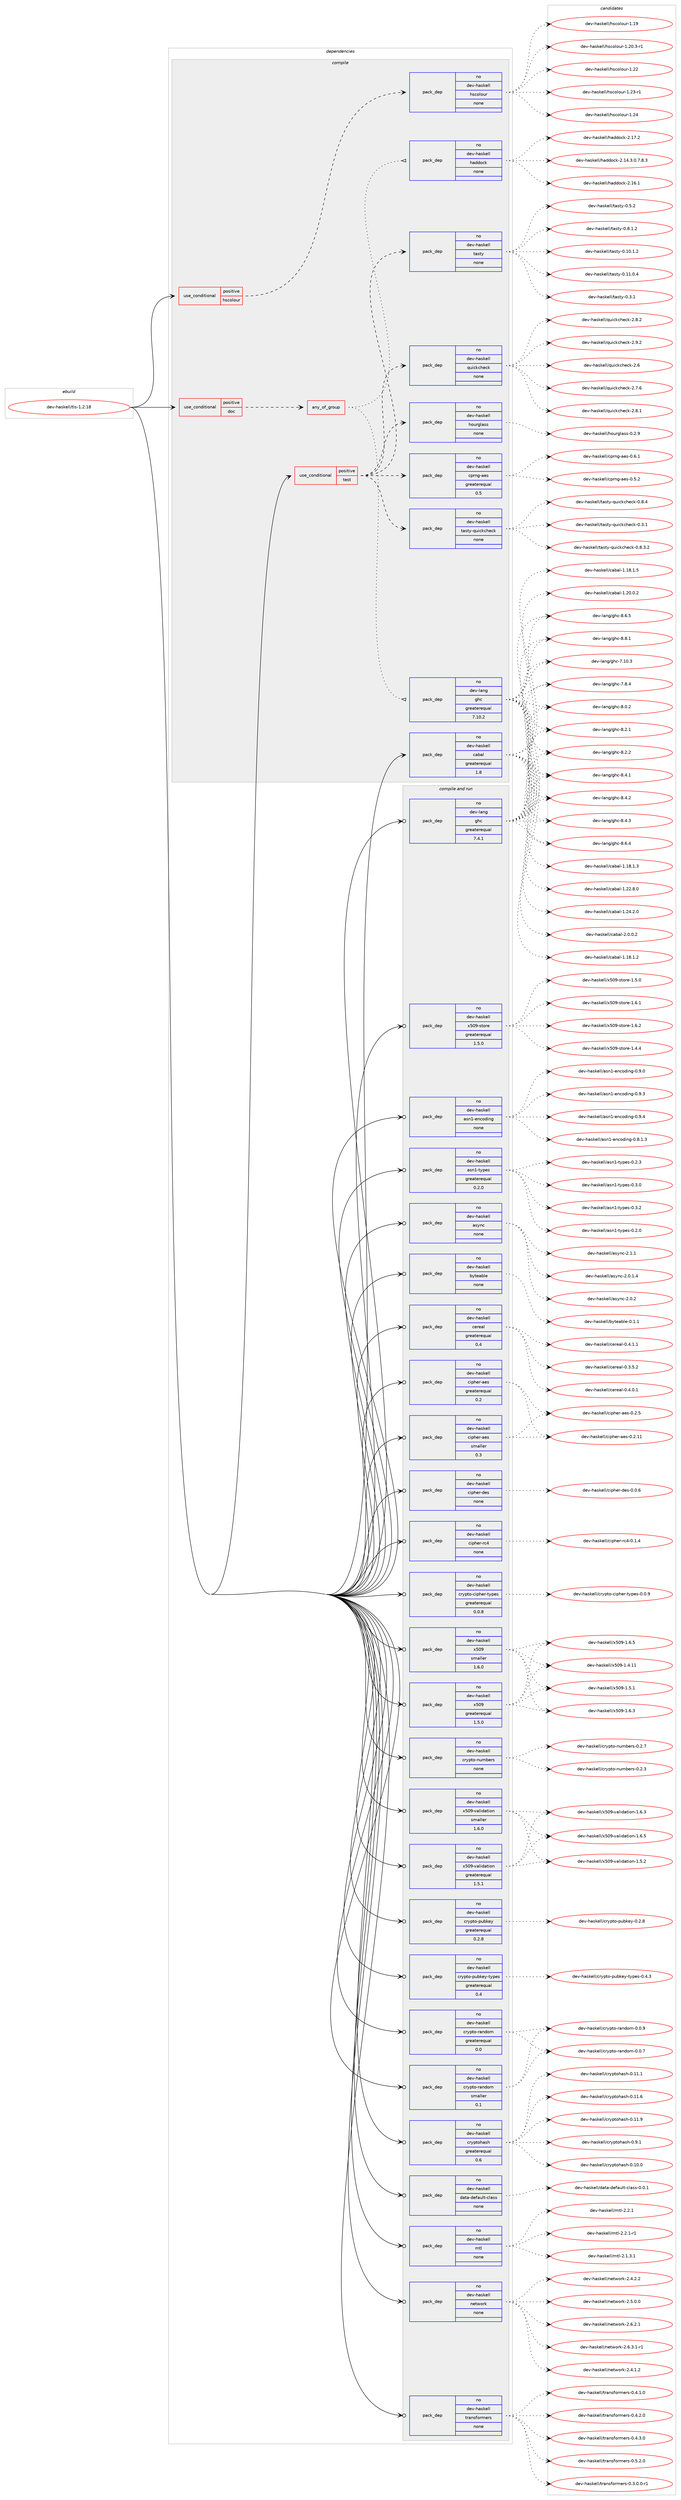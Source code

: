 digraph prolog {

# *************
# Graph options
# *************

newrank=true;
concentrate=true;
compound=true;
graph [rankdir=LR,fontname=Helvetica,fontsize=10,ranksep=1.5];#, ranksep=2.5, nodesep=0.2];
edge  [arrowhead=vee];
node  [fontname=Helvetica,fontsize=10];

# **********
# The ebuild
# **********

subgraph cluster_leftcol {
color=gray;
rank=same;
label=<<i>ebuild</i>>;
id [label="dev-haskell/tls-1.2.18", color=red, width=4, href="../dev-haskell/tls-1.2.18.svg"];
}

# ****************
# The dependencies
# ****************

subgraph cluster_midcol {
color=gray;
label=<<i>dependencies</i>>;
subgraph cluster_compile {
fillcolor="#eeeeee";
style=filled;
label=<<i>compile</i>>;
subgraph cond127950 {
dependency546190 [label=<<TABLE BORDER="0" CELLBORDER="1" CELLSPACING="0" CELLPADDING="4"><TR><TD ROWSPAN="3" CELLPADDING="10">use_conditional</TD></TR><TR><TD>positive</TD></TR><TR><TD>doc</TD></TR></TABLE>>, shape=none, color=red];
subgraph any10625 {
dependency546191 [label=<<TABLE BORDER="0" CELLBORDER="1" CELLSPACING="0" CELLPADDING="4"><TR><TD CELLPADDING="10">any_of_group</TD></TR></TABLE>>, shape=none, color=red];subgraph pack407258 {
dependency546192 [label=<<TABLE BORDER="0" CELLBORDER="1" CELLSPACING="0" CELLPADDING="4" WIDTH="220"><TR><TD ROWSPAN="6" CELLPADDING="30">pack_dep</TD></TR><TR><TD WIDTH="110">no</TD></TR><TR><TD>dev-haskell</TD></TR><TR><TD>haddock</TD></TR><TR><TD>none</TD></TR><TR><TD></TD></TR></TABLE>>, shape=none, color=blue];
}
dependency546191:e -> dependency546192:w [weight=20,style="dotted",arrowhead="oinv"];
subgraph pack407259 {
dependency546193 [label=<<TABLE BORDER="0" CELLBORDER="1" CELLSPACING="0" CELLPADDING="4" WIDTH="220"><TR><TD ROWSPAN="6" CELLPADDING="30">pack_dep</TD></TR><TR><TD WIDTH="110">no</TD></TR><TR><TD>dev-lang</TD></TR><TR><TD>ghc</TD></TR><TR><TD>greaterequal</TD></TR><TR><TD>7.10.2</TD></TR></TABLE>>, shape=none, color=blue];
}
dependency546191:e -> dependency546193:w [weight=20,style="dotted",arrowhead="oinv"];
}
dependency546190:e -> dependency546191:w [weight=20,style="dashed",arrowhead="vee"];
}
id:e -> dependency546190:w [weight=20,style="solid",arrowhead="vee"];
subgraph cond127951 {
dependency546194 [label=<<TABLE BORDER="0" CELLBORDER="1" CELLSPACING="0" CELLPADDING="4"><TR><TD ROWSPAN="3" CELLPADDING="10">use_conditional</TD></TR><TR><TD>positive</TD></TR><TR><TD>hscolour</TD></TR></TABLE>>, shape=none, color=red];
subgraph pack407260 {
dependency546195 [label=<<TABLE BORDER="0" CELLBORDER="1" CELLSPACING="0" CELLPADDING="4" WIDTH="220"><TR><TD ROWSPAN="6" CELLPADDING="30">pack_dep</TD></TR><TR><TD WIDTH="110">no</TD></TR><TR><TD>dev-haskell</TD></TR><TR><TD>hscolour</TD></TR><TR><TD>none</TD></TR><TR><TD></TD></TR></TABLE>>, shape=none, color=blue];
}
dependency546194:e -> dependency546195:w [weight=20,style="dashed",arrowhead="vee"];
}
id:e -> dependency546194:w [weight=20,style="solid",arrowhead="vee"];
subgraph cond127952 {
dependency546196 [label=<<TABLE BORDER="0" CELLBORDER="1" CELLSPACING="0" CELLPADDING="4"><TR><TD ROWSPAN="3" CELLPADDING="10">use_conditional</TD></TR><TR><TD>positive</TD></TR><TR><TD>test</TD></TR></TABLE>>, shape=none, color=red];
subgraph pack407261 {
dependency546197 [label=<<TABLE BORDER="0" CELLBORDER="1" CELLSPACING="0" CELLPADDING="4" WIDTH="220"><TR><TD ROWSPAN="6" CELLPADDING="30">pack_dep</TD></TR><TR><TD WIDTH="110">no</TD></TR><TR><TD>dev-haskell</TD></TR><TR><TD>cprng-aes</TD></TR><TR><TD>greaterequal</TD></TR><TR><TD>0.5</TD></TR></TABLE>>, shape=none, color=blue];
}
dependency546196:e -> dependency546197:w [weight=20,style="dashed",arrowhead="vee"];
subgraph pack407262 {
dependency546198 [label=<<TABLE BORDER="0" CELLBORDER="1" CELLSPACING="0" CELLPADDING="4" WIDTH="220"><TR><TD ROWSPAN="6" CELLPADDING="30">pack_dep</TD></TR><TR><TD WIDTH="110">no</TD></TR><TR><TD>dev-haskell</TD></TR><TR><TD>hourglass</TD></TR><TR><TD>none</TD></TR><TR><TD></TD></TR></TABLE>>, shape=none, color=blue];
}
dependency546196:e -> dependency546198:w [weight=20,style="dashed",arrowhead="vee"];
subgraph pack407263 {
dependency546199 [label=<<TABLE BORDER="0" CELLBORDER="1" CELLSPACING="0" CELLPADDING="4" WIDTH="220"><TR><TD ROWSPAN="6" CELLPADDING="30">pack_dep</TD></TR><TR><TD WIDTH="110">no</TD></TR><TR><TD>dev-haskell</TD></TR><TR><TD>quickcheck</TD></TR><TR><TD>none</TD></TR><TR><TD></TD></TR></TABLE>>, shape=none, color=blue];
}
dependency546196:e -> dependency546199:w [weight=20,style="dashed",arrowhead="vee"];
subgraph pack407264 {
dependency546200 [label=<<TABLE BORDER="0" CELLBORDER="1" CELLSPACING="0" CELLPADDING="4" WIDTH="220"><TR><TD ROWSPAN="6" CELLPADDING="30">pack_dep</TD></TR><TR><TD WIDTH="110">no</TD></TR><TR><TD>dev-haskell</TD></TR><TR><TD>tasty</TD></TR><TR><TD>none</TD></TR><TR><TD></TD></TR></TABLE>>, shape=none, color=blue];
}
dependency546196:e -> dependency546200:w [weight=20,style="dashed",arrowhead="vee"];
subgraph pack407265 {
dependency546201 [label=<<TABLE BORDER="0" CELLBORDER="1" CELLSPACING="0" CELLPADDING="4" WIDTH="220"><TR><TD ROWSPAN="6" CELLPADDING="30">pack_dep</TD></TR><TR><TD WIDTH="110">no</TD></TR><TR><TD>dev-haskell</TD></TR><TR><TD>tasty-quickcheck</TD></TR><TR><TD>none</TD></TR><TR><TD></TD></TR></TABLE>>, shape=none, color=blue];
}
dependency546196:e -> dependency546201:w [weight=20,style="dashed",arrowhead="vee"];
}
id:e -> dependency546196:w [weight=20,style="solid",arrowhead="vee"];
subgraph pack407266 {
dependency546202 [label=<<TABLE BORDER="0" CELLBORDER="1" CELLSPACING="0" CELLPADDING="4" WIDTH="220"><TR><TD ROWSPAN="6" CELLPADDING="30">pack_dep</TD></TR><TR><TD WIDTH="110">no</TD></TR><TR><TD>dev-haskell</TD></TR><TR><TD>cabal</TD></TR><TR><TD>greaterequal</TD></TR><TR><TD>1.8</TD></TR></TABLE>>, shape=none, color=blue];
}
id:e -> dependency546202:w [weight=20,style="solid",arrowhead="vee"];
}
subgraph cluster_compileandrun {
fillcolor="#eeeeee";
style=filled;
label=<<i>compile and run</i>>;
subgraph pack407267 {
dependency546203 [label=<<TABLE BORDER="0" CELLBORDER="1" CELLSPACING="0" CELLPADDING="4" WIDTH="220"><TR><TD ROWSPAN="6" CELLPADDING="30">pack_dep</TD></TR><TR><TD WIDTH="110">no</TD></TR><TR><TD>dev-haskell</TD></TR><TR><TD>asn1-encoding</TD></TR><TR><TD>none</TD></TR><TR><TD></TD></TR></TABLE>>, shape=none, color=blue];
}
id:e -> dependency546203:w [weight=20,style="solid",arrowhead="odotvee"];
subgraph pack407268 {
dependency546204 [label=<<TABLE BORDER="0" CELLBORDER="1" CELLSPACING="0" CELLPADDING="4" WIDTH="220"><TR><TD ROWSPAN="6" CELLPADDING="30">pack_dep</TD></TR><TR><TD WIDTH="110">no</TD></TR><TR><TD>dev-haskell</TD></TR><TR><TD>asn1-types</TD></TR><TR><TD>greaterequal</TD></TR><TR><TD>0.2.0</TD></TR></TABLE>>, shape=none, color=blue];
}
id:e -> dependency546204:w [weight=20,style="solid",arrowhead="odotvee"];
subgraph pack407269 {
dependency546205 [label=<<TABLE BORDER="0" CELLBORDER="1" CELLSPACING="0" CELLPADDING="4" WIDTH="220"><TR><TD ROWSPAN="6" CELLPADDING="30">pack_dep</TD></TR><TR><TD WIDTH="110">no</TD></TR><TR><TD>dev-haskell</TD></TR><TR><TD>async</TD></TR><TR><TD>none</TD></TR><TR><TD></TD></TR></TABLE>>, shape=none, color=blue];
}
id:e -> dependency546205:w [weight=20,style="solid",arrowhead="odotvee"];
subgraph pack407270 {
dependency546206 [label=<<TABLE BORDER="0" CELLBORDER="1" CELLSPACING="0" CELLPADDING="4" WIDTH="220"><TR><TD ROWSPAN="6" CELLPADDING="30">pack_dep</TD></TR><TR><TD WIDTH="110">no</TD></TR><TR><TD>dev-haskell</TD></TR><TR><TD>byteable</TD></TR><TR><TD>none</TD></TR><TR><TD></TD></TR></TABLE>>, shape=none, color=blue];
}
id:e -> dependency546206:w [weight=20,style="solid",arrowhead="odotvee"];
subgraph pack407271 {
dependency546207 [label=<<TABLE BORDER="0" CELLBORDER="1" CELLSPACING="0" CELLPADDING="4" WIDTH="220"><TR><TD ROWSPAN="6" CELLPADDING="30">pack_dep</TD></TR><TR><TD WIDTH="110">no</TD></TR><TR><TD>dev-haskell</TD></TR><TR><TD>cereal</TD></TR><TR><TD>greaterequal</TD></TR><TR><TD>0.4</TD></TR></TABLE>>, shape=none, color=blue];
}
id:e -> dependency546207:w [weight=20,style="solid",arrowhead="odotvee"];
subgraph pack407272 {
dependency546208 [label=<<TABLE BORDER="0" CELLBORDER="1" CELLSPACING="0" CELLPADDING="4" WIDTH="220"><TR><TD ROWSPAN="6" CELLPADDING="30">pack_dep</TD></TR><TR><TD WIDTH="110">no</TD></TR><TR><TD>dev-haskell</TD></TR><TR><TD>cipher-aes</TD></TR><TR><TD>greaterequal</TD></TR><TR><TD>0.2</TD></TR></TABLE>>, shape=none, color=blue];
}
id:e -> dependency546208:w [weight=20,style="solid",arrowhead="odotvee"];
subgraph pack407273 {
dependency546209 [label=<<TABLE BORDER="0" CELLBORDER="1" CELLSPACING="0" CELLPADDING="4" WIDTH="220"><TR><TD ROWSPAN="6" CELLPADDING="30">pack_dep</TD></TR><TR><TD WIDTH="110">no</TD></TR><TR><TD>dev-haskell</TD></TR><TR><TD>cipher-aes</TD></TR><TR><TD>smaller</TD></TR><TR><TD>0.3</TD></TR></TABLE>>, shape=none, color=blue];
}
id:e -> dependency546209:w [weight=20,style="solid",arrowhead="odotvee"];
subgraph pack407274 {
dependency546210 [label=<<TABLE BORDER="0" CELLBORDER="1" CELLSPACING="0" CELLPADDING="4" WIDTH="220"><TR><TD ROWSPAN="6" CELLPADDING="30">pack_dep</TD></TR><TR><TD WIDTH="110">no</TD></TR><TR><TD>dev-haskell</TD></TR><TR><TD>cipher-des</TD></TR><TR><TD>none</TD></TR><TR><TD></TD></TR></TABLE>>, shape=none, color=blue];
}
id:e -> dependency546210:w [weight=20,style="solid",arrowhead="odotvee"];
subgraph pack407275 {
dependency546211 [label=<<TABLE BORDER="0" CELLBORDER="1" CELLSPACING="0" CELLPADDING="4" WIDTH="220"><TR><TD ROWSPAN="6" CELLPADDING="30">pack_dep</TD></TR><TR><TD WIDTH="110">no</TD></TR><TR><TD>dev-haskell</TD></TR><TR><TD>cipher-rc4</TD></TR><TR><TD>none</TD></TR><TR><TD></TD></TR></TABLE>>, shape=none, color=blue];
}
id:e -> dependency546211:w [weight=20,style="solid",arrowhead="odotvee"];
subgraph pack407276 {
dependency546212 [label=<<TABLE BORDER="0" CELLBORDER="1" CELLSPACING="0" CELLPADDING="4" WIDTH="220"><TR><TD ROWSPAN="6" CELLPADDING="30">pack_dep</TD></TR><TR><TD WIDTH="110">no</TD></TR><TR><TD>dev-haskell</TD></TR><TR><TD>crypto-cipher-types</TD></TR><TR><TD>greaterequal</TD></TR><TR><TD>0.0.8</TD></TR></TABLE>>, shape=none, color=blue];
}
id:e -> dependency546212:w [weight=20,style="solid",arrowhead="odotvee"];
subgraph pack407277 {
dependency546213 [label=<<TABLE BORDER="0" CELLBORDER="1" CELLSPACING="0" CELLPADDING="4" WIDTH="220"><TR><TD ROWSPAN="6" CELLPADDING="30">pack_dep</TD></TR><TR><TD WIDTH="110">no</TD></TR><TR><TD>dev-haskell</TD></TR><TR><TD>crypto-numbers</TD></TR><TR><TD>none</TD></TR><TR><TD></TD></TR></TABLE>>, shape=none, color=blue];
}
id:e -> dependency546213:w [weight=20,style="solid",arrowhead="odotvee"];
subgraph pack407278 {
dependency546214 [label=<<TABLE BORDER="0" CELLBORDER="1" CELLSPACING="0" CELLPADDING="4" WIDTH="220"><TR><TD ROWSPAN="6" CELLPADDING="30">pack_dep</TD></TR><TR><TD WIDTH="110">no</TD></TR><TR><TD>dev-haskell</TD></TR><TR><TD>crypto-pubkey</TD></TR><TR><TD>greaterequal</TD></TR><TR><TD>0.2.8</TD></TR></TABLE>>, shape=none, color=blue];
}
id:e -> dependency546214:w [weight=20,style="solid",arrowhead="odotvee"];
subgraph pack407279 {
dependency546215 [label=<<TABLE BORDER="0" CELLBORDER="1" CELLSPACING="0" CELLPADDING="4" WIDTH="220"><TR><TD ROWSPAN="6" CELLPADDING="30">pack_dep</TD></TR><TR><TD WIDTH="110">no</TD></TR><TR><TD>dev-haskell</TD></TR><TR><TD>crypto-pubkey-types</TD></TR><TR><TD>greaterequal</TD></TR><TR><TD>0.4</TD></TR></TABLE>>, shape=none, color=blue];
}
id:e -> dependency546215:w [weight=20,style="solid",arrowhead="odotvee"];
subgraph pack407280 {
dependency546216 [label=<<TABLE BORDER="0" CELLBORDER="1" CELLSPACING="0" CELLPADDING="4" WIDTH="220"><TR><TD ROWSPAN="6" CELLPADDING="30">pack_dep</TD></TR><TR><TD WIDTH="110">no</TD></TR><TR><TD>dev-haskell</TD></TR><TR><TD>crypto-random</TD></TR><TR><TD>greaterequal</TD></TR><TR><TD>0.0</TD></TR></TABLE>>, shape=none, color=blue];
}
id:e -> dependency546216:w [weight=20,style="solid",arrowhead="odotvee"];
subgraph pack407281 {
dependency546217 [label=<<TABLE BORDER="0" CELLBORDER="1" CELLSPACING="0" CELLPADDING="4" WIDTH="220"><TR><TD ROWSPAN="6" CELLPADDING="30">pack_dep</TD></TR><TR><TD WIDTH="110">no</TD></TR><TR><TD>dev-haskell</TD></TR><TR><TD>crypto-random</TD></TR><TR><TD>smaller</TD></TR><TR><TD>0.1</TD></TR></TABLE>>, shape=none, color=blue];
}
id:e -> dependency546217:w [weight=20,style="solid",arrowhead="odotvee"];
subgraph pack407282 {
dependency546218 [label=<<TABLE BORDER="0" CELLBORDER="1" CELLSPACING="0" CELLPADDING="4" WIDTH="220"><TR><TD ROWSPAN="6" CELLPADDING="30">pack_dep</TD></TR><TR><TD WIDTH="110">no</TD></TR><TR><TD>dev-haskell</TD></TR><TR><TD>cryptohash</TD></TR><TR><TD>greaterequal</TD></TR><TR><TD>0.6</TD></TR></TABLE>>, shape=none, color=blue];
}
id:e -> dependency546218:w [weight=20,style="solid",arrowhead="odotvee"];
subgraph pack407283 {
dependency546219 [label=<<TABLE BORDER="0" CELLBORDER="1" CELLSPACING="0" CELLPADDING="4" WIDTH="220"><TR><TD ROWSPAN="6" CELLPADDING="30">pack_dep</TD></TR><TR><TD WIDTH="110">no</TD></TR><TR><TD>dev-haskell</TD></TR><TR><TD>data-default-class</TD></TR><TR><TD>none</TD></TR><TR><TD></TD></TR></TABLE>>, shape=none, color=blue];
}
id:e -> dependency546219:w [weight=20,style="solid",arrowhead="odotvee"];
subgraph pack407284 {
dependency546220 [label=<<TABLE BORDER="0" CELLBORDER="1" CELLSPACING="0" CELLPADDING="4" WIDTH="220"><TR><TD ROWSPAN="6" CELLPADDING="30">pack_dep</TD></TR><TR><TD WIDTH="110">no</TD></TR><TR><TD>dev-haskell</TD></TR><TR><TD>mtl</TD></TR><TR><TD>none</TD></TR><TR><TD></TD></TR></TABLE>>, shape=none, color=blue];
}
id:e -> dependency546220:w [weight=20,style="solid",arrowhead="odotvee"];
subgraph pack407285 {
dependency546221 [label=<<TABLE BORDER="0" CELLBORDER="1" CELLSPACING="0" CELLPADDING="4" WIDTH="220"><TR><TD ROWSPAN="6" CELLPADDING="30">pack_dep</TD></TR><TR><TD WIDTH="110">no</TD></TR><TR><TD>dev-haskell</TD></TR><TR><TD>network</TD></TR><TR><TD>none</TD></TR><TR><TD></TD></TR></TABLE>>, shape=none, color=blue];
}
id:e -> dependency546221:w [weight=20,style="solid",arrowhead="odotvee"];
subgraph pack407286 {
dependency546222 [label=<<TABLE BORDER="0" CELLBORDER="1" CELLSPACING="0" CELLPADDING="4" WIDTH="220"><TR><TD ROWSPAN="6" CELLPADDING="30">pack_dep</TD></TR><TR><TD WIDTH="110">no</TD></TR><TR><TD>dev-haskell</TD></TR><TR><TD>transformers</TD></TR><TR><TD>none</TD></TR><TR><TD></TD></TR></TABLE>>, shape=none, color=blue];
}
id:e -> dependency546222:w [weight=20,style="solid",arrowhead="odotvee"];
subgraph pack407287 {
dependency546223 [label=<<TABLE BORDER="0" CELLBORDER="1" CELLSPACING="0" CELLPADDING="4" WIDTH="220"><TR><TD ROWSPAN="6" CELLPADDING="30">pack_dep</TD></TR><TR><TD WIDTH="110">no</TD></TR><TR><TD>dev-haskell</TD></TR><TR><TD>x509</TD></TR><TR><TD>greaterequal</TD></TR><TR><TD>1.5.0</TD></TR></TABLE>>, shape=none, color=blue];
}
id:e -> dependency546223:w [weight=20,style="solid",arrowhead="odotvee"];
subgraph pack407288 {
dependency546224 [label=<<TABLE BORDER="0" CELLBORDER="1" CELLSPACING="0" CELLPADDING="4" WIDTH="220"><TR><TD ROWSPAN="6" CELLPADDING="30">pack_dep</TD></TR><TR><TD WIDTH="110">no</TD></TR><TR><TD>dev-haskell</TD></TR><TR><TD>x509</TD></TR><TR><TD>smaller</TD></TR><TR><TD>1.6.0</TD></TR></TABLE>>, shape=none, color=blue];
}
id:e -> dependency546224:w [weight=20,style="solid",arrowhead="odotvee"];
subgraph pack407289 {
dependency546225 [label=<<TABLE BORDER="0" CELLBORDER="1" CELLSPACING="0" CELLPADDING="4" WIDTH="220"><TR><TD ROWSPAN="6" CELLPADDING="30">pack_dep</TD></TR><TR><TD WIDTH="110">no</TD></TR><TR><TD>dev-haskell</TD></TR><TR><TD>x509-store</TD></TR><TR><TD>greaterequal</TD></TR><TR><TD>1.5.0</TD></TR></TABLE>>, shape=none, color=blue];
}
id:e -> dependency546225:w [weight=20,style="solid",arrowhead="odotvee"];
subgraph pack407290 {
dependency546226 [label=<<TABLE BORDER="0" CELLBORDER="1" CELLSPACING="0" CELLPADDING="4" WIDTH="220"><TR><TD ROWSPAN="6" CELLPADDING="30">pack_dep</TD></TR><TR><TD WIDTH="110">no</TD></TR><TR><TD>dev-haskell</TD></TR><TR><TD>x509-validation</TD></TR><TR><TD>greaterequal</TD></TR><TR><TD>1.5.1</TD></TR></TABLE>>, shape=none, color=blue];
}
id:e -> dependency546226:w [weight=20,style="solid",arrowhead="odotvee"];
subgraph pack407291 {
dependency546227 [label=<<TABLE BORDER="0" CELLBORDER="1" CELLSPACING="0" CELLPADDING="4" WIDTH="220"><TR><TD ROWSPAN="6" CELLPADDING="30">pack_dep</TD></TR><TR><TD WIDTH="110">no</TD></TR><TR><TD>dev-haskell</TD></TR><TR><TD>x509-validation</TD></TR><TR><TD>smaller</TD></TR><TR><TD>1.6.0</TD></TR></TABLE>>, shape=none, color=blue];
}
id:e -> dependency546227:w [weight=20,style="solid",arrowhead="odotvee"];
subgraph pack407292 {
dependency546228 [label=<<TABLE BORDER="0" CELLBORDER="1" CELLSPACING="0" CELLPADDING="4" WIDTH="220"><TR><TD ROWSPAN="6" CELLPADDING="30">pack_dep</TD></TR><TR><TD WIDTH="110">no</TD></TR><TR><TD>dev-lang</TD></TR><TR><TD>ghc</TD></TR><TR><TD>greaterequal</TD></TR><TR><TD>7.4.1</TD></TR></TABLE>>, shape=none, color=blue];
}
id:e -> dependency546228:w [weight=20,style="solid",arrowhead="odotvee"];
}
subgraph cluster_run {
fillcolor="#eeeeee";
style=filled;
label=<<i>run</i>>;
}
}

# **************
# The candidates
# **************

subgraph cluster_choices {
rank=same;
color=gray;
label=<<i>candidates</i>>;

subgraph choice407258 {
color=black;
nodesep=1;
choice1001011184510497115107101108108471049710010011199107455046495246514648465546564651 [label="dev-haskell/haddock-2.14.3.0.7.8.3", color=red, width=4,href="../dev-haskell/haddock-2.14.3.0.7.8.3.svg"];
choice100101118451049711510710110810847104971001001119910745504649544649 [label="dev-haskell/haddock-2.16.1", color=red, width=4,href="../dev-haskell/haddock-2.16.1.svg"];
choice100101118451049711510710110810847104971001001119910745504649554650 [label="dev-haskell/haddock-2.17.2", color=red, width=4,href="../dev-haskell/haddock-2.17.2.svg"];
dependency546192:e -> choice1001011184510497115107101108108471049710010011199107455046495246514648465546564651:w [style=dotted,weight="100"];
dependency546192:e -> choice100101118451049711510710110810847104971001001119910745504649544649:w [style=dotted,weight="100"];
dependency546192:e -> choice100101118451049711510710110810847104971001001119910745504649554650:w [style=dotted,weight="100"];
}
subgraph choice407259 {
color=black;
nodesep=1;
choice1001011184510897110103471031049945554649484651 [label="dev-lang/ghc-7.10.3", color=red, width=4,href="../dev-lang/ghc-7.10.3.svg"];
choice10010111845108971101034710310499455546564652 [label="dev-lang/ghc-7.8.4", color=red, width=4,href="../dev-lang/ghc-7.8.4.svg"];
choice10010111845108971101034710310499455646484650 [label="dev-lang/ghc-8.0.2", color=red, width=4,href="../dev-lang/ghc-8.0.2.svg"];
choice10010111845108971101034710310499455646504649 [label="dev-lang/ghc-8.2.1", color=red, width=4,href="../dev-lang/ghc-8.2.1.svg"];
choice10010111845108971101034710310499455646504650 [label="dev-lang/ghc-8.2.2", color=red, width=4,href="../dev-lang/ghc-8.2.2.svg"];
choice10010111845108971101034710310499455646524649 [label="dev-lang/ghc-8.4.1", color=red, width=4,href="../dev-lang/ghc-8.4.1.svg"];
choice10010111845108971101034710310499455646524650 [label="dev-lang/ghc-8.4.2", color=red, width=4,href="../dev-lang/ghc-8.4.2.svg"];
choice10010111845108971101034710310499455646524651 [label="dev-lang/ghc-8.4.3", color=red, width=4,href="../dev-lang/ghc-8.4.3.svg"];
choice10010111845108971101034710310499455646544652 [label="dev-lang/ghc-8.6.4", color=red, width=4,href="../dev-lang/ghc-8.6.4.svg"];
choice10010111845108971101034710310499455646544653 [label="dev-lang/ghc-8.6.5", color=red, width=4,href="../dev-lang/ghc-8.6.5.svg"];
choice10010111845108971101034710310499455646564649 [label="dev-lang/ghc-8.8.1", color=red, width=4,href="../dev-lang/ghc-8.8.1.svg"];
dependency546193:e -> choice1001011184510897110103471031049945554649484651:w [style=dotted,weight="100"];
dependency546193:e -> choice10010111845108971101034710310499455546564652:w [style=dotted,weight="100"];
dependency546193:e -> choice10010111845108971101034710310499455646484650:w [style=dotted,weight="100"];
dependency546193:e -> choice10010111845108971101034710310499455646504649:w [style=dotted,weight="100"];
dependency546193:e -> choice10010111845108971101034710310499455646504650:w [style=dotted,weight="100"];
dependency546193:e -> choice10010111845108971101034710310499455646524649:w [style=dotted,weight="100"];
dependency546193:e -> choice10010111845108971101034710310499455646524650:w [style=dotted,weight="100"];
dependency546193:e -> choice10010111845108971101034710310499455646524651:w [style=dotted,weight="100"];
dependency546193:e -> choice10010111845108971101034710310499455646544652:w [style=dotted,weight="100"];
dependency546193:e -> choice10010111845108971101034710310499455646544653:w [style=dotted,weight="100"];
dependency546193:e -> choice10010111845108971101034710310499455646564649:w [style=dotted,weight="100"];
}
subgraph choice407260 {
color=black;
nodesep=1;
choice100101118451049711510710110810847104115991111081111171144549464957 [label="dev-haskell/hscolour-1.19", color=red, width=4,href="../dev-haskell/hscolour-1.19.svg"];
choice10010111845104971151071011081084710411599111108111117114454946504846514511449 [label="dev-haskell/hscolour-1.20.3-r1", color=red, width=4,href="../dev-haskell/hscolour-1.20.3-r1.svg"];
choice100101118451049711510710110810847104115991111081111171144549465050 [label="dev-haskell/hscolour-1.22", color=red, width=4,href="../dev-haskell/hscolour-1.22.svg"];
choice1001011184510497115107101108108471041159911110811111711445494650514511449 [label="dev-haskell/hscolour-1.23-r1", color=red, width=4,href="../dev-haskell/hscolour-1.23-r1.svg"];
choice100101118451049711510710110810847104115991111081111171144549465052 [label="dev-haskell/hscolour-1.24", color=red, width=4,href="../dev-haskell/hscolour-1.24.svg"];
dependency546195:e -> choice100101118451049711510710110810847104115991111081111171144549464957:w [style=dotted,weight="100"];
dependency546195:e -> choice10010111845104971151071011081084710411599111108111117114454946504846514511449:w [style=dotted,weight="100"];
dependency546195:e -> choice100101118451049711510710110810847104115991111081111171144549465050:w [style=dotted,weight="100"];
dependency546195:e -> choice1001011184510497115107101108108471041159911110811111711445494650514511449:w [style=dotted,weight="100"];
dependency546195:e -> choice100101118451049711510710110810847104115991111081111171144549465052:w [style=dotted,weight="100"];
}
subgraph choice407261 {
color=black;
nodesep=1;
choice100101118451049711510710110810847991121141101034597101115454846534650 [label="dev-haskell/cprng-aes-0.5.2", color=red, width=4,href="../dev-haskell/cprng-aes-0.5.2.svg"];
choice100101118451049711510710110810847991121141101034597101115454846544649 [label="dev-haskell/cprng-aes-0.6.1", color=red, width=4,href="../dev-haskell/cprng-aes-0.6.1.svg"];
dependency546197:e -> choice100101118451049711510710110810847991121141101034597101115454846534650:w [style=dotted,weight="100"];
dependency546197:e -> choice100101118451049711510710110810847991121141101034597101115454846544649:w [style=dotted,weight="100"];
}
subgraph choice407262 {
color=black;
nodesep=1;
choice10010111845104971151071011081084710411111711410310897115115454846504657 [label="dev-haskell/hourglass-0.2.9", color=red, width=4,href="../dev-haskell/hourglass-0.2.9.svg"];
dependency546198:e -> choice10010111845104971151071011081084710411111711410310897115115454846504657:w [style=dotted,weight="100"];
}
subgraph choice407263 {
color=black;
nodesep=1;
choice10010111845104971151071011081084711311710599107991041019910745504654 [label="dev-haskell/quickcheck-2.6", color=red, width=4,href="../dev-haskell/quickcheck-2.6.svg"];
choice100101118451049711510710110810847113117105991079910410199107455046554654 [label="dev-haskell/quickcheck-2.7.6", color=red, width=4,href="../dev-haskell/quickcheck-2.7.6.svg"];
choice100101118451049711510710110810847113117105991079910410199107455046564649 [label="dev-haskell/quickcheck-2.8.1", color=red, width=4,href="../dev-haskell/quickcheck-2.8.1.svg"];
choice100101118451049711510710110810847113117105991079910410199107455046564650 [label="dev-haskell/quickcheck-2.8.2", color=red, width=4,href="../dev-haskell/quickcheck-2.8.2.svg"];
choice100101118451049711510710110810847113117105991079910410199107455046574650 [label="dev-haskell/quickcheck-2.9.2", color=red, width=4,href="../dev-haskell/quickcheck-2.9.2.svg"];
dependency546199:e -> choice10010111845104971151071011081084711311710599107991041019910745504654:w [style=dotted,weight="100"];
dependency546199:e -> choice100101118451049711510710110810847113117105991079910410199107455046554654:w [style=dotted,weight="100"];
dependency546199:e -> choice100101118451049711510710110810847113117105991079910410199107455046564649:w [style=dotted,weight="100"];
dependency546199:e -> choice100101118451049711510710110810847113117105991079910410199107455046564650:w [style=dotted,weight="100"];
dependency546199:e -> choice100101118451049711510710110810847113117105991079910410199107455046574650:w [style=dotted,weight="100"];
}
subgraph choice407264 {
color=black;
nodesep=1;
choice10010111845104971151071011081084711697115116121454846494846494650 [label="dev-haskell/tasty-0.10.1.2", color=red, width=4,href="../dev-haskell/tasty-0.10.1.2.svg"];
choice10010111845104971151071011081084711697115116121454846494946484652 [label="dev-haskell/tasty-0.11.0.4", color=red, width=4,href="../dev-haskell/tasty-0.11.0.4.svg"];
choice10010111845104971151071011081084711697115116121454846514649 [label="dev-haskell/tasty-0.3.1", color=red, width=4,href="../dev-haskell/tasty-0.3.1.svg"];
choice10010111845104971151071011081084711697115116121454846534650 [label="dev-haskell/tasty-0.5.2", color=red, width=4,href="../dev-haskell/tasty-0.5.2.svg"];
choice100101118451049711510710110810847116971151161214548465646494650 [label="dev-haskell/tasty-0.8.1.2", color=red, width=4,href="../dev-haskell/tasty-0.8.1.2.svg"];
dependency546200:e -> choice10010111845104971151071011081084711697115116121454846494846494650:w [style=dotted,weight="100"];
dependency546200:e -> choice10010111845104971151071011081084711697115116121454846494946484652:w [style=dotted,weight="100"];
dependency546200:e -> choice10010111845104971151071011081084711697115116121454846514649:w [style=dotted,weight="100"];
dependency546200:e -> choice10010111845104971151071011081084711697115116121454846534650:w [style=dotted,weight="100"];
dependency546200:e -> choice100101118451049711510710110810847116971151161214548465646494650:w [style=dotted,weight="100"];
}
subgraph choice407265 {
color=black;
nodesep=1;
choice1001011184510497115107101108108471169711511612145113117105991079910410199107454846514649 [label="dev-haskell/tasty-quickcheck-0.3.1", color=red, width=4,href="../dev-haskell/tasty-quickcheck-0.3.1.svg"];
choice10010111845104971151071011081084711697115116121451131171059910799104101991074548465646514650 [label="dev-haskell/tasty-quickcheck-0.8.3.2", color=red, width=4,href="../dev-haskell/tasty-quickcheck-0.8.3.2.svg"];
choice1001011184510497115107101108108471169711511612145113117105991079910410199107454846564652 [label="dev-haskell/tasty-quickcheck-0.8.4", color=red, width=4,href="../dev-haskell/tasty-quickcheck-0.8.4.svg"];
dependency546201:e -> choice1001011184510497115107101108108471169711511612145113117105991079910410199107454846514649:w [style=dotted,weight="100"];
dependency546201:e -> choice10010111845104971151071011081084711697115116121451131171059910799104101991074548465646514650:w [style=dotted,weight="100"];
dependency546201:e -> choice1001011184510497115107101108108471169711511612145113117105991079910410199107454846564652:w [style=dotted,weight="100"];
}
subgraph choice407266 {
color=black;
nodesep=1;
choice10010111845104971151071011081084799979897108454946495646494650 [label="dev-haskell/cabal-1.18.1.2", color=red, width=4,href="../dev-haskell/cabal-1.18.1.2.svg"];
choice10010111845104971151071011081084799979897108454946495646494651 [label="dev-haskell/cabal-1.18.1.3", color=red, width=4,href="../dev-haskell/cabal-1.18.1.3.svg"];
choice10010111845104971151071011081084799979897108454946495646494653 [label="dev-haskell/cabal-1.18.1.5", color=red, width=4,href="../dev-haskell/cabal-1.18.1.5.svg"];
choice10010111845104971151071011081084799979897108454946504846484650 [label="dev-haskell/cabal-1.20.0.2", color=red, width=4,href="../dev-haskell/cabal-1.20.0.2.svg"];
choice10010111845104971151071011081084799979897108454946505046564648 [label="dev-haskell/cabal-1.22.8.0", color=red, width=4,href="../dev-haskell/cabal-1.22.8.0.svg"];
choice10010111845104971151071011081084799979897108454946505246504648 [label="dev-haskell/cabal-1.24.2.0", color=red, width=4,href="../dev-haskell/cabal-1.24.2.0.svg"];
choice100101118451049711510710110810847999798971084550464846484650 [label="dev-haskell/cabal-2.0.0.2", color=red, width=4,href="../dev-haskell/cabal-2.0.0.2.svg"];
dependency546202:e -> choice10010111845104971151071011081084799979897108454946495646494650:w [style=dotted,weight="100"];
dependency546202:e -> choice10010111845104971151071011081084799979897108454946495646494651:w [style=dotted,weight="100"];
dependency546202:e -> choice10010111845104971151071011081084799979897108454946495646494653:w [style=dotted,weight="100"];
dependency546202:e -> choice10010111845104971151071011081084799979897108454946504846484650:w [style=dotted,weight="100"];
dependency546202:e -> choice10010111845104971151071011081084799979897108454946505046564648:w [style=dotted,weight="100"];
dependency546202:e -> choice10010111845104971151071011081084799979897108454946505246504648:w [style=dotted,weight="100"];
dependency546202:e -> choice100101118451049711510710110810847999798971084550464846484650:w [style=dotted,weight="100"];
}
subgraph choice407267 {
color=black;
nodesep=1;
choice100101118451049711510710110810847971151104945101110991111001051101034548465646494651 [label="dev-haskell/asn1-encoding-0.8.1.3", color=red, width=4,href="../dev-haskell/asn1-encoding-0.8.1.3.svg"];
choice10010111845104971151071011081084797115110494510111099111100105110103454846574648 [label="dev-haskell/asn1-encoding-0.9.0", color=red, width=4,href="../dev-haskell/asn1-encoding-0.9.0.svg"];
choice10010111845104971151071011081084797115110494510111099111100105110103454846574651 [label="dev-haskell/asn1-encoding-0.9.3", color=red, width=4,href="../dev-haskell/asn1-encoding-0.9.3.svg"];
choice10010111845104971151071011081084797115110494510111099111100105110103454846574652 [label="dev-haskell/asn1-encoding-0.9.4", color=red, width=4,href="../dev-haskell/asn1-encoding-0.9.4.svg"];
dependency546203:e -> choice100101118451049711510710110810847971151104945101110991111001051101034548465646494651:w [style=dotted,weight="100"];
dependency546203:e -> choice10010111845104971151071011081084797115110494510111099111100105110103454846574648:w [style=dotted,weight="100"];
dependency546203:e -> choice10010111845104971151071011081084797115110494510111099111100105110103454846574651:w [style=dotted,weight="100"];
dependency546203:e -> choice10010111845104971151071011081084797115110494510111099111100105110103454846574652:w [style=dotted,weight="100"];
}
subgraph choice407268 {
color=black;
nodesep=1;
choice100101118451049711510710110810847971151104945116121112101115454846504648 [label="dev-haskell/asn1-types-0.2.0", color=red, width=4,href="../dev-haskell/asn1-types-0.2.0.svg"];
choice100101118451049711510710110810847971151104945116121112101115454846504651 [label="dev-haskell/asn1-types-0.2.3", color=red, width=4,href="../dev-haskell/asn1-types-0.2.3.svg"];
choice100101118451049711510710110810847971151104945116121112101115454846514648 [label="dev-haskell/asn1-types-0.3.0", color=red, width=4,href="../dev-haskell/asn1-types-0.3.0.svg"];
choice100101118451049711510710110810847971151104945116121112101115454846514650 [label="dev-haskell/asn1-types-0.3.2", color=red, width=4,href="../dev-haskell/asn1-types-0.3.2.svg"];
dependency546204:e -> choice100101118451049711510710110810847971151104945116121112101115454846504648:w [style=dotted,weight="100"];
dependency546204:e -> choice100101118451049711510710110810847971151104945116121112101115454846504651:w [style=dotted,weight="100"];
dependency546204:e -> choice100101118451049711510710110810847971151104945116121112101115454846514648:w [style=dotted,weight="100"];
dependency546204:e -> choice100101118451049711510710110810847971151104945116121112101115454846514650:w [style=dotted,weight="100"];
}
subgraph choice407269 {
color=black;
nodesep=1;
choice10010111845104971151071011081084797115121110994550464846494652 [label="dev-haskell/async-2.0.1.4", color=red, width=4,href="../dev-haskell/async-2.0.1.4.svg"];
choice1001011184510497115107101108108479711512111099455046484650 [label="dev-haskell/async-2.0.2", color=red, width=4,href="../dev-haskell/async-2.0.2.svg"];
choice1001011184510497115107101108108479711512111099455046494649 [label="dev-haskell/async-2.1.1", color=red, width=4,href="../dev-haskell/async-2.1.1.svg"];
dependency546205:e -> choice10010111845104971151071011081084797115121110994550464846494652:w [style=dotted,weight="100"];
dependency546205:e -> choice1001011184510497115107101108108479711512111099455046484650:w [style=dotted,weight="100"];
dependency546205:e -> choice1001011184510497115107101108108479711512111099455046494649:w [style=dotted,weight="100"];
}
subgraph choice407270 {
color=black;
nodesep=1;
choice100101118451049711510710110810847981211161019798108101454846494649 [label="dev-haskell/byteable-0.1.1", color=red, width=4,href="../dev-haskell/byteable-0.1.1.svg"];
dependency546206:e -> choice100101118451049711510710110810847981211161019798108101454846494649:w [style=dotted,weight="100"];
}
subgraph choice407271 {
color=black;
nodesep=1;
choice10010111845104971151071011081084799101114101971084548465146534650 [label="dev-haskell/cereal-0.3.5.2", color=red, width=4,href="../dev-haskell/cereal-0.3.5.2.svg"];
choice10010111845104971151071011081084799101114101971084548465246484649 [label="dev-haskell/cereal-0.4.0.1", color=red, width=4,href="../dev-haskell/cereal-0.4.0.1.svg"];
choice10010111845104971151071011081084799101114101971084548465246494649 [label="dev-haskell/cereal-0.4.1.1", color=red, width=4,href="../dev-haskell/cereal-0.4.1.1.svg"];
dependency546207:e -> choice10010111845104971151071011081084799101114101971084548465146534650:w [style=dotted,weight="100"];
dependency546207:e -> choice10010111845104971151071011081084799101114101971084548465246484649:w [style=dotted,weight="100"];
dependency546207:e -> choice10010111845104971151071011081084799101114101971084548465246494649:w [style=dotted,weight="100"];
}
subgraph choice407272 {
color=black;
nodesep=1;
choice10010111845104971151071011081084799105112104101114459710111545484650464949 [label="dev-haskell/cipher-aes-0.2.11", color=red, width=4,href="../dev-haskell/cipher-aes-0.2.11.svg"];
choice100101118451049711510710110810847991051121041011144597101115454846504653 [label="dev-haskell/cipher-aes-0.2.5", color=red, width=4,href="../dev-haskell/cipher-aes-0.2.5.svg"];
dependency546208:e -> choice10010111845104971151071011081084799105112104101114459710111545484650464949:w [style=dotted,weight="100"];
dependency546208:e -> choice100101118451049711510710110810847991051121041011144597101115454846504653:w [style=dotted,weight="100"];
}
subgraph choice407273 {
color=black;
nodesep=1;
choice10010111845104971151071011081084799105112104101114459710111545484650464949 [label="dev-haskell/cipher-aes-0.2.11", color=red, width=4,href="../dev-haskell/cipher-aes-0.2.11.svg"];
choice100101118451049711510710110810847991051121041011144597101115454846504653 [label="dev-haskell/cipher-aes-0.2.5", color=red, width=4,href="../dev-haskell/cipher-aes-0.2.5.svg"];
dependency546209:e -> choice10010111845104971151071011081084799105112104101114459710111545484650464949:w [style=dotted,weight="100"];
dependency546209:e -> choice100101118451049711510710110810847991051121041011144597101115454846504653:w [style=dotted,weight="100"];
}
subgraph choice407274 {
color=black;
nodesep=1;
choice1001011184510497115107101108108479910511210410111445100101115454846484654 [label="dev-haskell/cipher-des-0.0.6", color=red, width=4,href="../dev-haskell/cipher-des-0.0.6.svg"];
dependency546210:e -> choice1001011184510497115107101108108479910511210410111445100101115454846484654:w [style=dotted,weight="100"];
}
subgraph choice407275 {
color=black;
nodesep=1;
choice10010111845104971151071011081084799105112104101114451149952454846494652 [label="dev-haskell/cipher-rc4-0.1.4", color=red, width=4,href="../dev-haskell/cipher-rc4-0.1.4.svg"];
dependency546211:e -> choice10010111845104971151071011081084799105112104101114451149952454846494652:w [style=dotted,weight="100"];
}
subgraph choice407276 {
color=black;
nodesep=1;
choice10010111845104971151071011081084799114121112116111459910511210410111445116121112101115454846484657 [label="dev-haskell/crypto-cipher-types-0.0.9", color=red, width=4,href="../dev-haskell/crypto-cipher-types-0.0.9.svg"];
dependency546212:e -> choice10010111845104971151071011081084799114121112116111459910511210410111445116121112101115454846484657:w [style=dotted,weight="100"];
}
subgraph choice407277 {
color=black;
nodesep=1;
choice100101118451049711510710110810847991141211121161114511011710998101114115454846504651 [label="dev-haskell/crypto-numbers-0.2.3", color=red, width=4,href="../dev-haskell/crypto-numbers-0.2.3.svg"];
choice100101118451049711510710110810847991141211121161114511011710998101114115454846504655 [label="dev-haskell/crypto-numbers-0.2.7", color=red, width=4,href="../dev-haskell/crypto-numbers-0.2.7.svg"];
dependency546213:e -> choice100101118451049711510710110810847991141211121161114511011710998101114115454846504651:w [style=dotted,weight="100"];
dependency546213:e -> choice100101118451049711510710110810847991141211121161114511011710998101114115454846504655:w [style=dotted,weight="100"];
}
subgraph choice407278 {
color=black;
nodesep=1;
choice100101118451049711510710110810847991141211121161114511211798107101121454846504656 [label="dev-haskell/crypto-pubkey-0.2.8", color=red, width=4,href="../dev-haskell/crypto-pubkey-0.2.8.svg"];
dependency546214:e -> choice100101118451049711510710110810847991141211121161114511211798107101121454846504656:w [style=dotted,weight="100"];
}
subgraph choice407279 {
color=black;
nodesep=1;
choice10010111845104971151071011081084799114121112116111451121179810710112145116121112101115454846524651 [label="dev-haskell/crypto-pubkey-types-0.4.3", color=red, width=4,href="../dev-haskell/crypto-pubkey-types-0.4.3.svg"];
dependency546215:e -> choice10010111845104971151071011081084799114121112116111451121179810710112145116121112101115454846524651:w [style=dotted,weight="100"];
}
subgraph choice407280 {
color=black;
nodesep=1;
choice100101118451049711510710110810847991141211121161114511497110100111109454846484655 [label="dev-haskell/crypto-random-0.0.7", color=red, width=4,href="../dev-haskell/crypto-random-0.0.7.svg"];
choice100101118451049711510710110810847991141211121161114511497110100111109454846484657 [label="dev-haskell/crypto-random-0.0.9", color=red, width=4,href="../dev-haskell/crypto-random-0.0.9.svg"];
dependency546216:e -> choice100101118451049711510710110810847991141211121161114511497110100111109454846484655:w [style=dotted,weight="100"];
dependency546216:e -> choice100101118451049711510710110810847991141211121161114511497110100111109454846484657:w [style=dotted,weight="100"];
}
subgraph choice407281 {
color=black;
nodesep=1;
choice100101118451049711510710110810847991141211121161114511497110100111109454846484655 [label="dev-haskell/crypto-random-0.0.7", color=red, width=4,href="../dev-haskell/crypto-random-0.0.7.svg"];
choice100101118451049711510710110810847991141211121161114511497110100111109454846484657 [label="dev-haskell/crypto-random-0.0.9", color=red, width=4,href="../dev-haskell/crypto-random-0.0.9.svg"];
dependency546217:e -> choice100101118451049711510710110810847991141211121161114511497110100111109454846484655:w [style=dotted,weight="100"];
dependency546217:e -> choice100101118451049711510710110810847991141211121161114511497110100111109454846484657:w [style=dotted,weight="100"];
}
subgraph choice407282 {
color=black;
nodesep=1;
choice100101118451049711510710110810847991141211121161111049711510445484649484648 [label="dev-haskell/cryptohash-0.10.0", color=red, width=4,href="../dev-haskell/cryptohash-0.10.0.svg"];
choice100101118451049711510710110810847991141211121161111049711510445484649494649 [label="dev-haskell/cryptohash-0.11.1", color=red, width=4,href="../dev-haskell/cryptohash-0.11.1.svg"];
choice100101118451049711510710110810847991141211121161111049711510445484649494654 [label="dev-haskell/cryptohash-0.11.6", color=red, width=4,href="../dev-haskell/cryptohash-0.11.6.svg"];
choice100101118451049711510710110810847991141211121161111049711510445484649494657 [label="dev-haskell/cryptohash-0.11.9", color=red, width=4,href="../dev-haskell/cryptohash-0.11.9.svg"];
choice1001011184510497115107101108108479911412111211611110497115104454846574649 [label="dev-haskell/cryptohash-0.9.1", color=red, width=4,href="../dev-haskell/cryptohash-0.9.1.svg"];
dependency546218:e -> choice100101118451049711510710110810847991141211121161111049711510445484649484648:w [style=dotted,weight="100"];
dependency546218:e -> choice100101118451049711510710110810847991141211121161111049711510445484649494649:w [style=dotted,weight="100"];
dependency546218:e -> choice100101118451049711510710110810847991141211121161111049711510445484649494654:w [style=dotted,weight="100"];
dependency546218:e -> choice100101118451049711510710110810847991141211121161111049711510445484649494657:w [style=dotted,weight="100"];
dependency546218:e -> choice1001011184510497115107101108108479911412111211611110497115104454846574649:w [style=dotted,weight="100"];
}
subgraph choice407283 {
color=black;
nodesep=1;
choice10010111845104971151071011081084710097116974510010110297117108116459910897115115454846484649 [label="dev-haskell/data-default-class-0.0.1", color=red, width=4,href="../dev-haskell/data-default-class-0.0.1.svg"];
dependency546219:e -> choice10010111845104971151071011081084710097116974510010110297117108116459910897115115454846484649:w [style=dotted,weight="100"];
}
subgraph choice407284 {
color=black;
nodesep=1;
choice1001011184510497115107101108108471091161084550464946514649 [label="dev-haskell/mtl-2.1.3.1", color=red, width=4,href="../dev-haskell/mtl-2.1.3.1.svg"];
choice100101118451049711510710110810847109116108455046504649 [label="dev-haskell/mtl-2.2.1", color=red, width=4,href="../dev-haskell/mtl-2.2.1.svg"];
choice1001011184510497115107101108108471091161084550465046494511449 [label="dev-haskell/mtl-2.2.1-r1", color=red, width=4,href="../dev-haskell/mtl-2.2.1-r1.svg"];
dependency546220:e -> choice1001011184510497115107101108108471091161084550464946514649:w [style=dotted,weight="100"];
dependency546220:e -> choice100101118451049711510710110810847109116108455046504649:w [style=dotted,weight="100"];
dependency546220:e -> choice1001011184510497115107101108108471091161084550465046494511449:w [style=dotted,weight="100"];
}
subgraph choice407285 {
color=black;
nodesep=1;
choice1001011184510497115107101108108471101011161191111141074550465246494650 [label="dev-haskell/network-2.4.1.2", color=red, width=4,href="../dev-haskell/network-2.4.1.2.svg"];
choice1001011184510497115107101108108471101011161191111141074550465246504650 [label="dev-haskell/network-2.4.2.2", color=red, width=4,href="../dev-haskell/network-2.4.2.2.svg"];
choice1001011184510497115107101108108471101011161191111141074550465346484648 [label="dev-haskell/network-2.5.0.0", color=red, width=4,href="../dev-haskell/network-2.5.0.0.svg"];
choice1001011184510497115107101108108471101011161191111141074550465446504649 [label="dev-haskell/network-2.6.2.1", color=red, width=4,href="../dev-haskell/network-2.6.2.1.svg"];
choice10010111845104971151071011081084711010111611911111410745504654465146494511449 [label="dev-haskell/network-2.6.3.1-r1", color=red, width=4,href="../dev-haskell/network-2.6.3.1-r1.svg"];
dependency546221:e -> choice1001011184510497115107101108108471101011161191111141074550465246494650:w [style=dotted,weight="100"];
dependency546221:e -> choice1001011184510497115107101108108471101011161191111141074550465246504650:w [style=dotted,weight="100"];
dependency546221:e -> choice1001011184510497115107101108108471101011161191111141074550465346484648:w [style=dotted,weight="100"];
dependency546221:e -> choice1001011184510497115107101108108471101011161191111141074550465446504649:w [style=dotted,weight="100"];
dependency546221:e -> choice10010111845104971151071011081084711010111611911111410745504654465146494511449:w [style=dotted,weight="100"];
}
subgraph choice407286 {
color=black;
nodesep=1;
choice1001011184510497115107101108108471161149711011510211111410910111411545484651464846484511449 [label="dev-haskell/transformers-0.3.0.0-r1", color=red, width=4,href="../dev-haskell/transformers-0.3.0.0-r1.svg"];
choice100101118451049711510710110810847116114971101151021111141091011141154548465246494648 [label="dev-haskell/transformers-0.4.1.0", color=red, width=4,href="../dev-haskell/transformers-0.4.1.0.svg"];
choice100101118451049711510710110810847116114971101151021111141091011141154548465246504648 [label="dev-haskell/transformers-0.4.2.0", color=red, width=4,href="../dev-haskell/transformers-0.4.2.0.svg"];
choice100101118451049711510710110810847116114971101151021111141091011141154548465246514648 [label="dev-haskell/transformers-0.4.3.0", color=red, width=4,href="../dev-haskell/transformers-0.4.3.0.svg"];
choice100101118451049711510710110810847116114971101151021111141091011141154548465346504648 [label="dev-haskell/transformers-0.5.2.0", color=red, width=4,href="../dev-haskell/transformers-0.5.2.0.svg"];
dependency546222:e -> choice1001011184510497115107101108108471161149711011510211111410910111411545484651464846484511449:w [style=dotted,weight="100"];
dependency546222:e -> choice100101118451049711510710110810847116114971101151021111141091011141154548465246494648:w [style=dotted,weight="100"];
dependency546222:e -> choice100101118451049711510710110810847116114971101151021111141091011141154548465246504648:w [style=dotted,weight="100"];
dependency546222:e -> choice100101118451049711510710110810847116114971101151021111141091011141154548465246514648:w [style=dotted,weight="100"];
dependency546222:e -> choice100101118451049711510710110810847116114971101151021111141091011141154548465346504648:w [style=dotted,weight="100"];
}
subgraph choice407287 {
color=black;
nodesep=1;
choice10010111845104971151071011081084712053485745494652464949 [label="dev-haskell/x509-1.4.11", color=red, width=4,href="../dev-haskell/x509-1.4.11.svg"];
choice100101118451049711510710110810847120534857454946534649 [label="dev-haskell/x509-1.5.1", color=red, width=4,href="../dev-haskell/x509-1.5.1.svg"];
choice100101118451049711510710110810847120534857454946544651 [label="dev-haskell/x509-1.6.3", color=red, width=4,href="../dev-haskell/x509-1.6.3.svg"];
choice100101118451049711510710110810847120534857454946544653 [label="dev-haskell/x509-1.6.5", color=red, width=4,href="../dev-haskell/x509-1.6.5.svg"];
dependency546223:e -> choice10010111845104971151071011081084712053485745494652464949:w [style=dotted,weight="100"];
dependency546223:e -> choice100101118451049711510710110810847120534857454946534649:w [style=dotted,weight="100"];
dependency546223:e -> choice100101118451049711510710110810847120534857454946544651:w [style=dotted,weight="100"];
dependency546223:e -> choice100101118451049711510710110810847120534857454946544653:w [style=dotted,weight="100"];
}
subgraph choice407288 {
color=black;
nodesep=1;
choice10010111845104971151071011081084712053485745494652464949 [label="dev-haskell/x509-1.4.11", color=red, width=4,href="../dev-haskell/x509-1.4.11.svg"];
choice100101118451049711510710110810847120534857454946534649 [label="dev-haskell/x509-1.5.1", color=red, width=4,href="../dev-haskell/x509-1.5.1.svg"];
choice100101118451049711510710110810847120534857454946544651 [label="dev-haskell/x509-1.6.3", color=red, width=4,href="../dev-haskell/x509-1.6.3.svg"];
choice100101118451049711510710110810847120534857454946544653 [label="dev-haskell/x509-1.6.5", color=red, width=4,href="../dev-haskell/x509-1.6.5.svg"];
dependency546224:e -> choice10010111845104971151071011081084712053485745494652464949:w [style=dotted,weight="100"];
dependency546224:e -> choice100101118451049711510710110810847120534857454946534649:w [style=dotted,weight="100"];
dependency546224:e -> choice100101118451049711510710110810847120534857454946544651:w [style=dotted,weight="100"];
dependency546224:e -> choice100101118451049711510710110810847120534857454946544653:w [style=dotted,weight="100"];
}
subgraph choice407289 {
color=black;
nodesep=1;
choice10010111845104971151071011081084712053485745115116111114101454946524652 [label="dev-haskell/x509-store-1.4.4", color=red, width=4,href="../dev-haskell/x509-store-1.4.4.svg"];
choice10010111845104971151071011081084712053485745115116111114101454946534648 [label="dev-haskell/x509-store-1.5.0", color=red, width=4,href="../dev-haskell/x509-store-1.5.0.svg"];
choice10010111845104971151071011081084712053485745115116111114101454946544649 [label="dev-haskell/x509-store-1.6.1", color=red, width=4,href="../dev-haskell/x509-store-1.6.1.svg"];
choice10010111845104971151071011081084712053485745115116111114101454946544650 [label="dev-haskell/x509-store-1.6.2", color=red, width=4,href="../dev-haskell/x509-store-1.6.2.svg"];
dependency546225:e -> choice10010111845104971151071011081084712053485745115116111114101454946524652:w [style=dotted,weight="100"];
dependency546225:e -> choice10010111845104971151071011081084712053485745115116111114101454946534648:w [style=dotted,weight="100"];
dependency546225:e -> choice10010111845104971151071011081084712053485745115116111114101454946544649:w [style=dotted,weight="100"];
dependency546225:e -> choice10010111845104971151071011081084712053485745115116111114101454946544650:w [style=dotted,weight="100"];
}
subgraph choice407290 {
color=black;
nodesep=1;
choice100101118451049711510710110810847120534857451189710810510097116105111110454946534650 [label="dev-haskell/x509-validation-1.5.2", color=red, width=4,href="../dev-haskell/x509-validation-1.5.2.svg"];
choice100101118451049711510710110810847120534857451189710810510097116105111110454946544651 [label="dev-haskell/x509-validation-1.6.3", color=red, width=4,href="../dev-haskell/x509-validation-1.6.3.svg"];
choice100101118451049711510710110810847120534857451189710810510097116105111110454946544653 [label="dev-haskell/x509-validation-1.6.5", color=red, width=4,href="../dev-haskell/x509-validation-1.6.5.svg"];
dependency546226:e -> choice100101118451049711510710110810847120534857451189710810510097116105111110454946534650:w [style=dotted,weight="100"];
dependency546226:e -> choice100101118451049711510710110810847120534857451189710810510097116105111110454946544651:w [style=dotted,weight="100"];
dependency546226:e -> choice100101118451049711510710110810847120534857451189710810510097116105111110454946544653:w [style=dotted,weight="100"];
}
subgraph choice407291 {
color=black;
nodesep=1;
choice100101118451049711510710110810847120534857451189710810510097116105111110454946534650 [label="dev-haskell/x509-validation-1.5.2", color=red, width=4,href="../dev-haskell/x509-validation-1.5.2.svg"];
choice100101118451049711510710110810847120534857451189710810510097116105111110454946544651 [label="dev-haskell/x509-validation-1.6.3", color=red, width=4,href="../dev-haskell/x509-validation-1.6.3.svg"];
choice100101118451049711510710110810847120534857451189710810510097116105111110454946544653 [label="dev-haskell/x509-validation-1.6.5", color=red, width=4,href="../dev-haskell/x509-validation-1.6.5.svg"];
dependency546227:e -> choice100101118451049711510710110810847120534857451189710810510097116105111110454946534650:w [style=dotted,weight="100"];
dependency546227:e -> choice100101118451049711510710110810847120534857451189710810510097116105111110454946544651:w [style=dotted,weight="100"];
dependency546227:e -> choice100101118451049711510710110810847120534857451189710810510097116105111110454946544653:w [style=dotted,weight="100"];
}
subgraph choice407292 {
color=black;
nodesep=1;
choice1001011184510897110103471031049945554649484651 [label="dev-lang/ghc-7.10.3", color=red, width=4,href="../dev-lang/ghc-7.10.3.svg"];
choice10010111845108971101034710310499455546564652 [label="dev-lang/ghc-7.8.4", color=red, width=4,href="../dev-lang/ghc-7.8.4.svg"];
choice10010111845108971101034710310499455646484650 [label="dev-lang/ghc-8.0.2", color=red, width=4,href="../dev-lang/ghc-8.0.2.svg"];
choice10010111845108971101034710310499455646504649 [label="dev-lang/ghc-8.2.1", color=red, width=4,href="../dev-lang/ghc-8.2.1.svg"];
choice10010111845108971101034710310499455646504650 [label="dev-lang/ghc-8.2.2", color=red, width=4,href="../dev-lang/ghc-8.2.2.svg"];
choice10010111845108971101034710310499455646524649 [label="dev-lang/ghc-8.4.1", color=red, width=4,href="../dev-lang/ghc-8.4.1.svg"];
choice10010111845108971101034710310499455646524650 [label="dev-lang/ghc-8.4.2", color=red, width=4,href="../dev-lang/ghc-8.4.2.svg"];
choice10010111845108971101034710310499455646524651 [label="dev-lang/ghc-8.4.3", color=red, width=4,href="../dev-lang/ghc-8.4.3.svg"];
choice10010111845108971101034710310499455646544652 [label="dev-lang/ghc-8.6.4", color=red, width=4,href="../dev-lang/ghc-8.6.4.svg"];
choice10010111845108971101034710310499455646544653 [label="dev-lang/ghc-8.6.5", color=red, width=4,href="../dev-lang/ghc-8.6.5.svg"];
choice10010111845108971101034710310499455646564649 [label="dev-lang/ghc-8.8.1", color=red, width=4,href="../dev-lang/ghc-8.8.1.svg"];
dependency546228:e -> choice1001011184510897110103471031049945554649484651:w [style=dotted,weight="100"];
dependency546228:e -> choice10010111845108971101034710310499455546564652:w [style=dotted,weight="100"];
dependency546228:e -> choice10010111845108971101034710310499455646484650:w [style=dotted,weight="100"];
dependency546228:e -> choice10010111845108971101034710310499455646504649:w [style=dotted,weight="100"];
dependency546228:e -> choice10010111845108971101034710310499455646504650:w [style=dotted,weight="100"];
dependency546228:e -> choice10010111845108971101034710310499455646524649:w [style=dotted,weight="100"];
dependency546228:e -> choice10010111845108971101034710310499455646524650:w [style=dotted,weight="100"];
dependency546228:e -> choice10010111845108971101034710310499455646524651:w [style=dotted,weight="100"];
dependency546228:e -> choice10010111845108971101034710310499455646544652:w [style=dotted,weight="100"];
dependency546228:e -> choice10010111845108971101034710310499455646544653:w [style=dotted,weight="100"];
dependency546228:e -> choice10010111845108971101034710310499455646564649:w [style=dotted,weight="100"];
}
}

}
